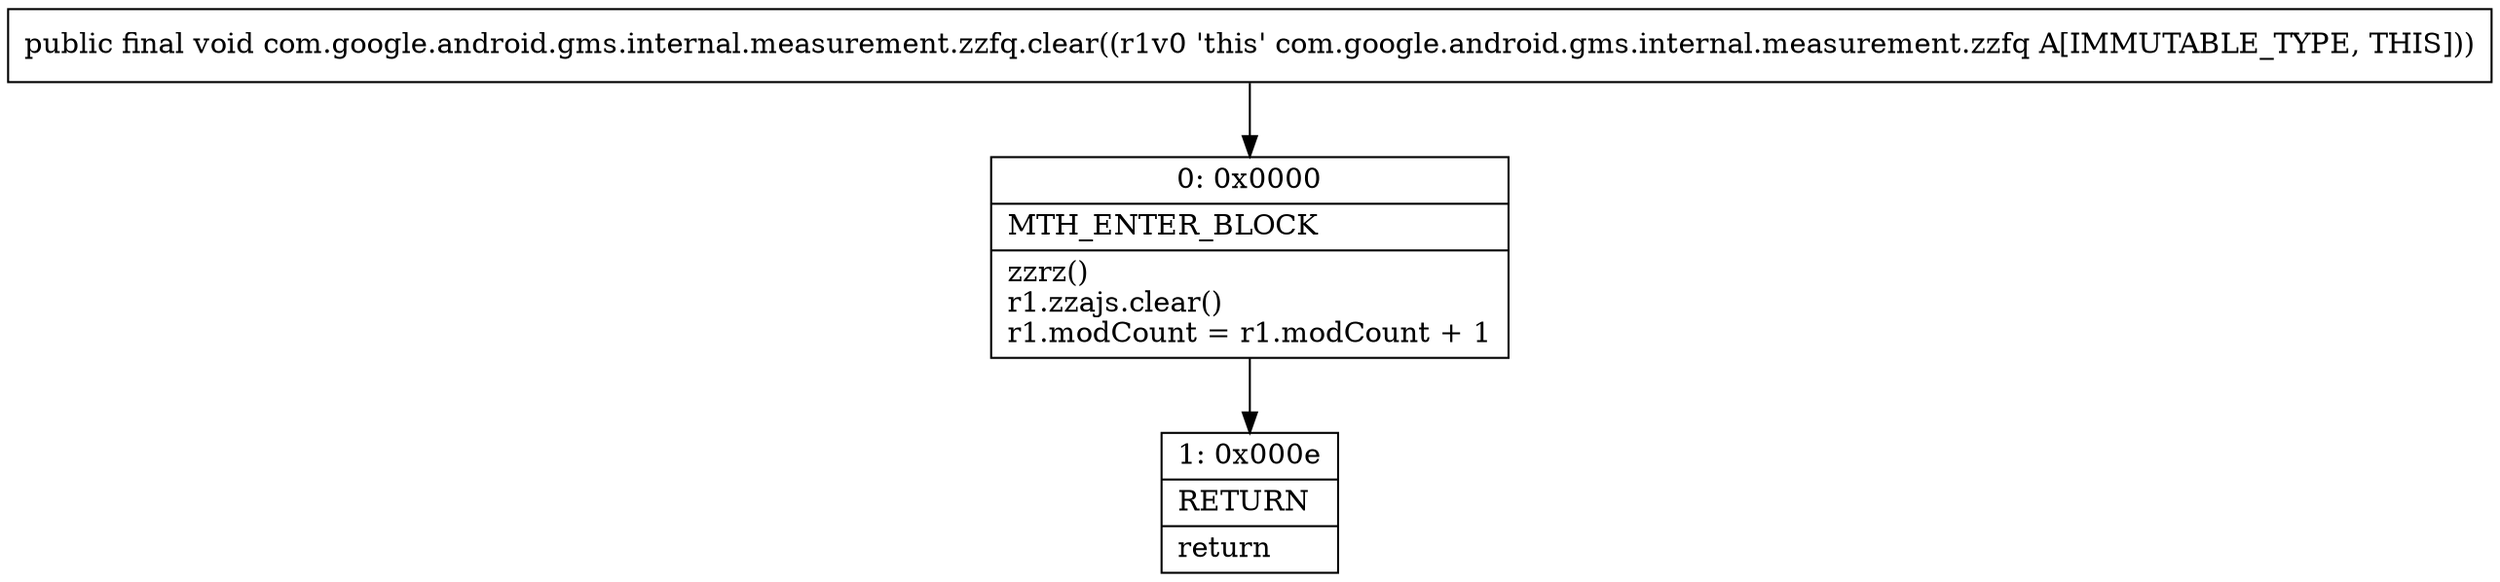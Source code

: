 digraph "CFG forcom.google.android.gms.internal.measurement.zzfq.clear()V" {
Node_0 [shape=record,label="{0\:\ 0x0000|MTH_ENTER_BLOCK\l|zzrz()\lr1.zzajs.clear()\lr1.modCount = r1.modCount + 1\l}"];
Node_1 [shape=record,label="{1\:\ 0x000e|RETURN\l|return\l}"];
MethodNode[shape=record,label="{public final void com.google.android.gms.internal.measurement.zzfq.clear((r1v0 'this' com.google.android.gms.internal.measurement.zzfq A[IMMUTABLE_TYPE, THIS])) }"];
MethodNode -> Node_0;
Node_0 -> Node_1;
}

